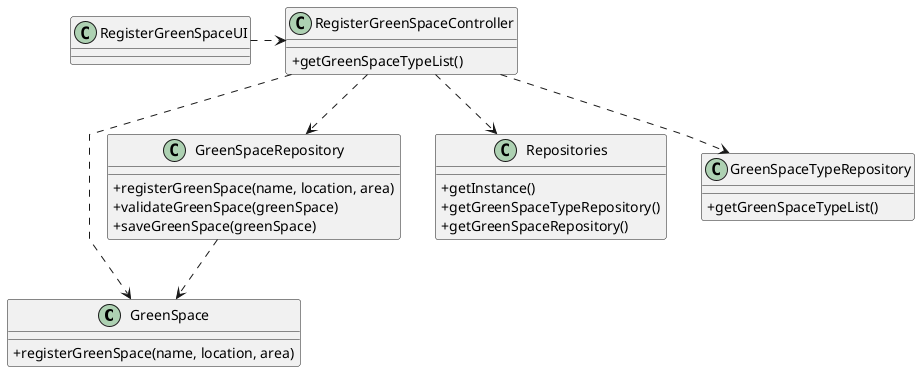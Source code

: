 @startuml
'skinparam monochrome true
skinparam packageStyle rectangle
skinparam shadowing false
skinparam linetype polyline
'skinparam linetype orto

skinparam classAttributeIconSize 0


class GreenSpace {
    + registerGreenSpace(name, location, area)
}

class GreenSpaceRepository {
    + registerGreenSpace(name, location, area)
    + validateGreenSpace(greenSpace)
    + saveGreenSpace(greenSpace)

}

class Repositories {
    + getInstance()
    + getGreenSpaceTypeRepository()
    + getGreenSpaceRepository()

}

class GreenSpaceTypeRepository {
    + getGreenSpaceTypeList()

}

class RegisterGreenSpaceController {
    + getGreenSpaceTypeList()

}

class RegisterGreenSpaceUI {
}


RegisterGreenSpaceUI .right.> RegisterGreenSpaceController
RegisterGreenSpaceController ..> GreenSpaceRepository
RegisterGreenSpaceController ..> GreenSpace
RegisterGreenSpaceController ..> Repositories
RegisterGreenSpaceController ..> GreenSpaceTypeRepository
GreenSpaceRepository ..> GreenSpace




@enduml